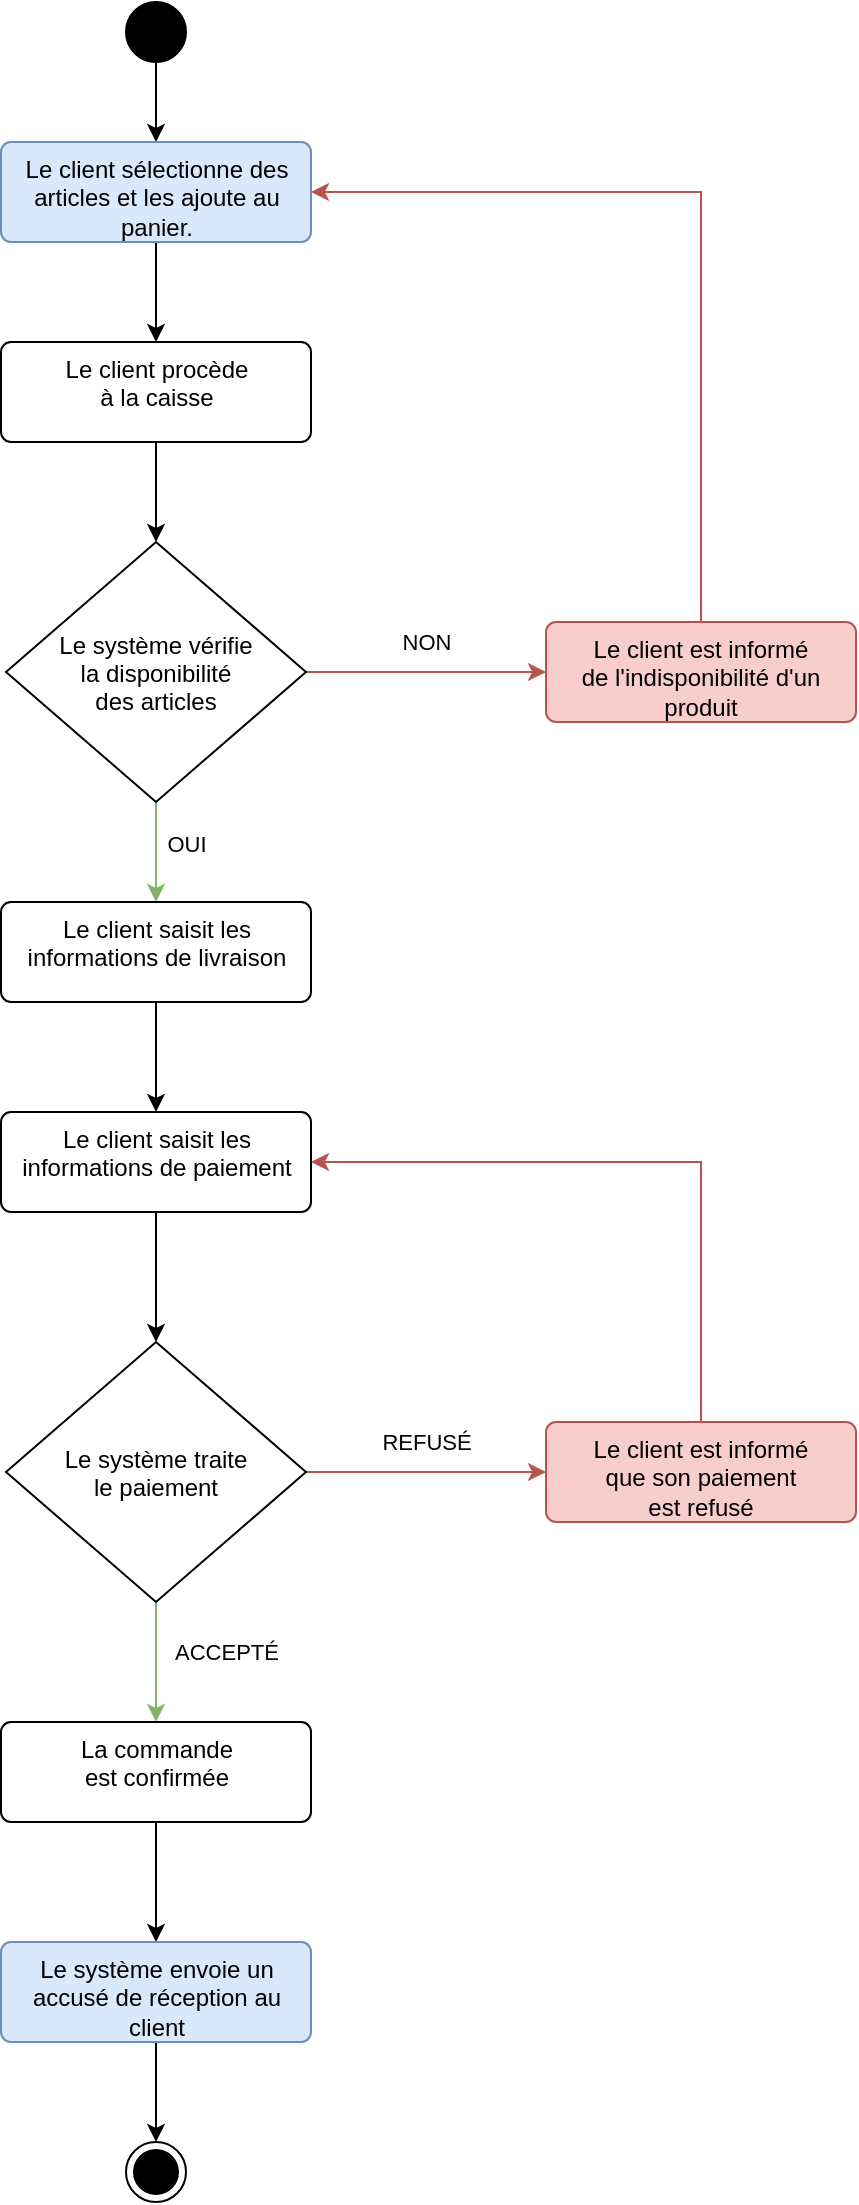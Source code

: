 <mxfile version="24.2.5" type="device">
  <diagram name="Page-1" id="EQPzu4ijrmO9RamuqP0E">
    <mxGraphModel dx="1306" dy="834" grid="1" gridSize="10" guides="1" tooltips="1" connect="1" arrows="1" fold="1" page="1" pageScale="1" pageWidth="827" pageHeight="1169" math="0" shadow="0">
      <root>
        <mxCell id="0" />
        <mxCell id="1" parent="0" />
        <mxCell id="HElewv7yoEz3IZMWv0Sa-3" style="edgeStyle=orthogonalEdgeStyle;rounded=0;orthogonalLoop=1;jettySize=auto;html=1;" parent="1" source="HElewv7yoEz3IZMWv0Sa-1" target="HElewv7yoEz3IZMWv0Sa-2" edge="1">
          <mxGeometry relative="1" as="geometry" />
        </mxCell>
        <mxCell id="HElewv7yoEz3IZMWv0Sa-1" value="" style="ellipse;fillColor=strokeColor;html=1;" parent="1" vertex="1">
          <mxGeometry x="150" y="30" width="30" height="30" as="geometry" />
        </mxCell>
        <mxCell id="HElewv7yoEz3IZMWv0Sa-5" style="edgeStyle=orthogonalEdgeStyle;rounded=0;orthogonalLoop=1;jettySize=auto;html=1;entryX=0.5;entryY=0;entryDx=0;entryDy=0;" parent="1" source="HElewv7yoEz3IZMWv0Sa-2" target="HElewv7yoEz3IZMWv0Sa-4" edge="1">
          <mxGeometry relative="1" as="geometry" />
        </mxCell>
        <mxCell id="HElewv7yoEz3IZMWv0Sa-2" value="Le client sélectionne des articles et les ajoute au panier." style="html=1;align=center;verticalAlign=top;rounded=1;absoluteArcSize=1;arcSize=10;dashed=0;whiteSpace=wrap;fillColor=#dae8fc;strokeColor=#6c8ebf;" parent="1" vertex="1">
          <mxGeometry x="87.5" y="100" width="155" height="50" as="geometry" />
        </mxCell>
        <mxCell id="HElewv7yoEz3IZMWv0Sa-7" style="edgeStyle=orthogonalEdgeStyle;rounded=0;orthogonalLoop=1;jettySize=auto;html=1;entryX=0.5;entryY=0;entryDx=0;entryDy=0;" parent="1" source="HElewv7yoEz3IZMWv0Sa-4" target="HElewv7yoEz3IZMWv0Sa-6" edge="1">
          <mxGeometry relative="1" as="geometry" />
        </mxCell>
        <mxCell id="HElewv7yoEz3IZMWv0Sa-4" value="Le client procède&lt;div&gt;à la caisse&lt;/div&gt;" style="html=1;align=center;verticalAlign=top;rounded=1;absoluteArcSize=1;arcSize=10;dashed=0;whiteSpace=wrap;" parent="1" vertex="1">
          <mxGeometry x="87.5" y="200" width="155" height="50" as="geometry" />
        </mxCell>
        <mxCell id="HElewv7yoEz3IZMWv0Sa-9" style="edgeStyle=orthogonalEdgeStyle;rounded=0;orthogonalLoop=1;jettySize=auto;html=1;entryX=0;entryY=0.5;entryDx=0;entryDy=0;fillColor=#f8cecc;strokeColor=#b85450;" parent="1" source="HElewv7yoEz3IZMWv0Sa-6" target="HElewv7yoEz3IZMWv0Sa-8" edge="1">
          <mxGeometry relative="1" as="geometry" />
        </mxCell>
        <mxCell id="HElewv7yoEz3IZMWv0Sa-10" value="NON" style="edgeLabel;html=1;align=center;verticalAlign=middle;resizable=0;points=[];" parent="HElewv7yoEz3IZMWv0Sa-9" vertex="1" connectable="0">
          <mxGeometry x="0.667" y="1" relative="1" as="geometry">
            <mxPoint x="-40" y="-14" as="offset" />
          </mxGeometry>
        </mxCell>
        <mxCell id="HElewv7yoEz3IZMWv0Sa-13" style="edgeStyle=orthogonalEdgeStyle;rounded=0;orthogonalLoop=1;jettySize=auto;html=1;entryX=0.5;entryY=0;entryDx=0;entryDy=0;fillColor=#d5e8d4;strokeColor=#82b366;" parent="1" source="HElewv7yoEz3IZMWv0Sa-6" target="HElewv7yoEz3IZMWv0Sa-12" edge="1">
          <mxGeometry relative="1" as="geometry" />
        </mxCell>
        <mxCell id="_O5VMfTOfNffDr02qIjy-1" value="OUI" style="edgeLabel;html=1;align=center;verticalAlign=middle;resizable=0;points=[];" parent="HElewv7yoEz3IZMWv0Sa-13" vertex="1" connectable="0">
          <mxGeometry x="-0.156" y="1" relative="1" as="geometry">
            <mxPoint x="14" as="offset" />
          </mxGeometry>
        </mxCell>
        <mxCell id="HElewv7yoEz3IZMWv0Sa-6" value="Le système vérifie&#xa;la disponibilité&#xa;des articles" style="rhombus;" parent="1" vertex="1">
          <mxGeometry x="90" y="300" width="150" height="130" as="geometry" />
        </mxCell>
        <mxCell id="HElewv7yoEz3IZMWv0Sa-11" style="edgeStyle=orthogonalEdgeStyle;rounded=0;orthogonalLoop=1;jettySize=auto;html=1;entryX=1;entryY=0.5;entryDx=0;entryDy=0;exitX=0.5;exitY=0;exitDx=0;exitDy=0;fillColor=#f8cecc;strokeColor=#b85450;" parent="1" source="HElewv7yoEz3IZMWv0Sa-8" target="HElewv7yoEz3IZMWv0Sa-2" edge="1">
          <mxGeometry relative="1" as="geometry" />
        </mxCell>
        <mxCell id="HElewv7yoEz3IZMWv0Sa-8" value="Le client est informé&lt;br&gt;de l&#39;indisponibilité d&#39;un&lt;br&gt;produit" style="html=1;align=center;verticalAlign=top;rounded=1;absoluteArcSize=1;arcSize=10;dashed=0;whiteSpace=wrap;fillColor=#f8cecc;strokeColor=#b85450;" parent="1" vertex="1">
          <mxGeometry x="360" y="340" width="155" height="50" as="geometry" />
        </mxCell>
        <mxCell id="HElewv7yoEz3IZMWv0Sa-15" style="edgeStyle=orthogonalEdgeStyle;rounded=0;orthogonalLoop=1;jettySize=auto;html=1;" parent="1" source="HElewv7yoEz3IZMWv0Sa-12" target="HElewv7yoEz3IZMWv0Sa-14" edge="1">
          <mxGeometry relative="1" as="geometry" />
        </mxCell>
        <mxCell id="HElewv7yoEz3IZMWv0Sa-12" value="Le client saisit les informations de livraison" style="html=1;align=center;verticalAlign=top;rounded=1;absoluteArcSize=1;arcSize=10;dashed=0;whiteSpace=wrap;" parent="1" vertex="1">
          <mxGeometry x="87.5" y="480" width="155" height="50" as="geometry" />
        </mxCell>
        <mxCell id="HElewv7yoEz3IZMWv0Sa-19" style="edgeStyle=orthogonalEdgeStyle;rounded=0;orthogonalLoop=1;jettySize=auto;html=1;entryX=0.5;entryY=0;entryDx=0;entryDy=0;" parent="1" source="HElewv7yoEz3IZMWv0Sa-14" target="HElewv7yoEz3IZMWv0Sa-18" edge="1">
          <mxGeometry relative="1" as="geometry" />
        </mxCell>
        <mxCell id="HElewv7yoEz3IZMWv0Sa-14" value="Le client saisit les informations de paiement" style="html=1;align=center;verticalAlign=top;rounded=1;absoluteArcSize=1;arcSize=10;dashed=0;whiteSpace=wrap;" parent="1" vertex="1">
          <mxGeometry x="87.5" y="585" width="155" height="50" as="geometry" />
        </mxCell>
        <mxCell id="HElewv7yoEz3IZMWv0Sa-22" style="edgeStyle=orthogonalEdgeStyle;rounded=0;orthogonalLoop=1;jettySize=auto;html=1;entryX=0;entryY=0.5;entryDx=0;entryDy=0;fillColor=#f8cecc;strokeColor=#b85450;" parent="1" source="HElewv7yoEz3IZMWv0Sa-18" target="HElewv7yoEz3IZMWv0Sa-21" edge="1">
          <mxGeometry relative="1" as="geometry" />
        </mxCell>
        <mxCell id="HElewv7yoEz3IZMWv0Sa-23" value="REFUSÉ" style="edgeLabel;html=1;align=center;verticalAlign=middle;resizable=0;points=[];" parent="HElewv7yoEz3IZMWv0Sa-22" vertex="1" connectable="0">
          <mxGeometry x="0.25" y="-1" relative="1" as="geometry">
            <mxPoint x="-15" y="-16" as="offset" />
          </mxGeometry>
        </mxCell>
        <mxCell id="HElewv7yoEz3IZMWv0Sa-26" style="edgeStyle=orthogonalEdgeStyle;rounded=0;orthogonalLoop=1;jettySize=auto;html=1;entryX=0.5;entryY=0;entryDx=0;entryDy=0;fillColor=#d5e8d4;strokeColor=#82b366;" parent="1" source="HElewv7yoEz3IZMWv0Sa-18" target="HElewv7yoEz3IZMWv0Sa-25" edge="1">
          <mxGeometry relative="1" as="geometry" />
        </mxCell>
        <mxCell id="_O5VMfTOfNffDr02qIjy-2" value="ACCEPTÉ" style="edgeLabel;html=1;align=center;verticalAlign=middle;resizable=0;points=[];" parent="HElewv7yoEz3IZMWv0Sa-26" vertex="1" connectable="0">
          <mxGeometry x="-0.191" y="-1" relative="1" as="geometry">
            <mxPoint x="36" as="offset" />
          </mxGeometry>
        </mxCell>
        <mxCell id="HElewv7yoEz3IZMWv0Sa-18" value="Le système traite&#xa;le paiement" style="rhombus;" parent="1" vertex="1">
          <mxGeometry x="90" y="700" width="150" height="130" as="geometry" />
        </mxCell>
        <mxCell id="HElewv7yoEz3IZMWv0Sa-24" style="edgeStyle=orthogonalEdgeStyle;rounded=0;orthogonalLoop=1;jettySize=auto;html=1;entryX=1;entryY=0.5;entryDx=0;entryDy=0;exitX=0.5;exitY=0;exitDx=0;exitDy=0;fillColor=#f8cecc;strokeColor=#b85450;" parent="1" source="HElewv7yoEz3IZMWv0Sa-21" target="HElewv7yoEz3IZMWv0Sa-14" edge="1">
          <mxGeometry relative="1" as="geometry" />
        </mxCell>
        <mxCell id="HElewv7yoEz3IZMWv0Sa-21" value="Le client est informé&lt;br&gt;que son paiement&lt;div&gt;est refusé&lt;/div&gt;" style="html=1;align=center;verticalAlign=top;rounded=1;absoluteArcSize=1;arcSize=10;dashed=0;whiteSpace=wrap;fillColor=#f8cecc;strokeColor=#b85450;" parent="1" vertex="1">
          <mxGeometry x="360" y="740" width="155" height="50" as="geometry" />
        </mxCell>
        <mxCell id="HElewv7yoEz3IZMWv0Sa-28" style="edgeStyle=orthogonalEdgeStyle;rounded=0;orthogonalLoop=1;jettySize=auto;html=1;" parent="1" source="HElewv7yoEz3IZMWv0Sa-25" target="HElewv7yoEz3IZMWv0Sa-27" edge="1">
          <mxGeometry relative="1" as="geometry" />
        </mxCell>
        <mxCell id="HElewv7yoEz3IZMWv0Sa-25" value="La commande&lt;div&gt;est confirmée&lt;br&gt;&lt;/div&gt;" style="html=1;align=center;verticalAlign=top;rounded=1;absoluteArcSize=1;arcSize=10;dashed=0;whiteSpace=wrap;" parent="1" vertex="1">
          <mxGeometry x="87.5" y="890" width="155" height="50" as="geometry" />
        </mxCell>
        <mxCell id="HElewv7yoEz3IZMWv0Sa-30" style="edgeStyle=orthogonalEdgeStyle;rounded=0;orthogonalLoop=1;jettySize=auto;html=1;entryX=0.5;entryY=0;entryDx=0;entryDy=0;" parent="1" source="HElewv7yoEz3IZMWv0Sa-27" target="HElewv7yoEz3IZMWv0Sa-29" edge="1">
          <mxGeometry relative="1" as="geometry" />
        </mxCell>
        <mxCell id="HElewv7yoEz3IZMWv0Sa-27" value="&lt;div&gt;Le système envoie un accusé de réception au client&lt;br&gt;&lt;/div&gt;" style="html=1;align=center;verticalAlign=top;rounded=1;absoluteArcSize=1;arcSize=10;dashed=0;whiteSpace=wrap;fillColor=#dae8fc;strokeColor=#6c8ebf;" parent="1" vertex="1">
          <mxGeometry x="87.5" y="1000" width="155" height="50" as="geometry" />
        </mxCell>
        <mxCell id="HElewv7yoEz3IZMWv0Sa-29" value="" style="ellipse;html=1;shape=endState;fillColor=strokeColor;" parent="1" vertex="1">
          <mxGeometry x="150" y="1100" width="30" height="30" as="geometry" />
        </mxCell>
      </root>
    </mxGraphModel>
  </diagram>
</mxfile>
